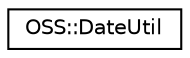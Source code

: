 digraph "类继承关系图"
{
  edge [fontname="Helvetica",fontsize="10",labelfontname="Helvetica",labelfontsize="10"];
  node [fontname="Helvetica",fontsize="10",shape=record];
  rankdir="LR";
  Node1 [label="OSS::DateUtil",height=0.2,width=0.4,color="black", fillcolor="white", style="filled",URL="$class_o_s_s_1_1_date_util.html"];
}
